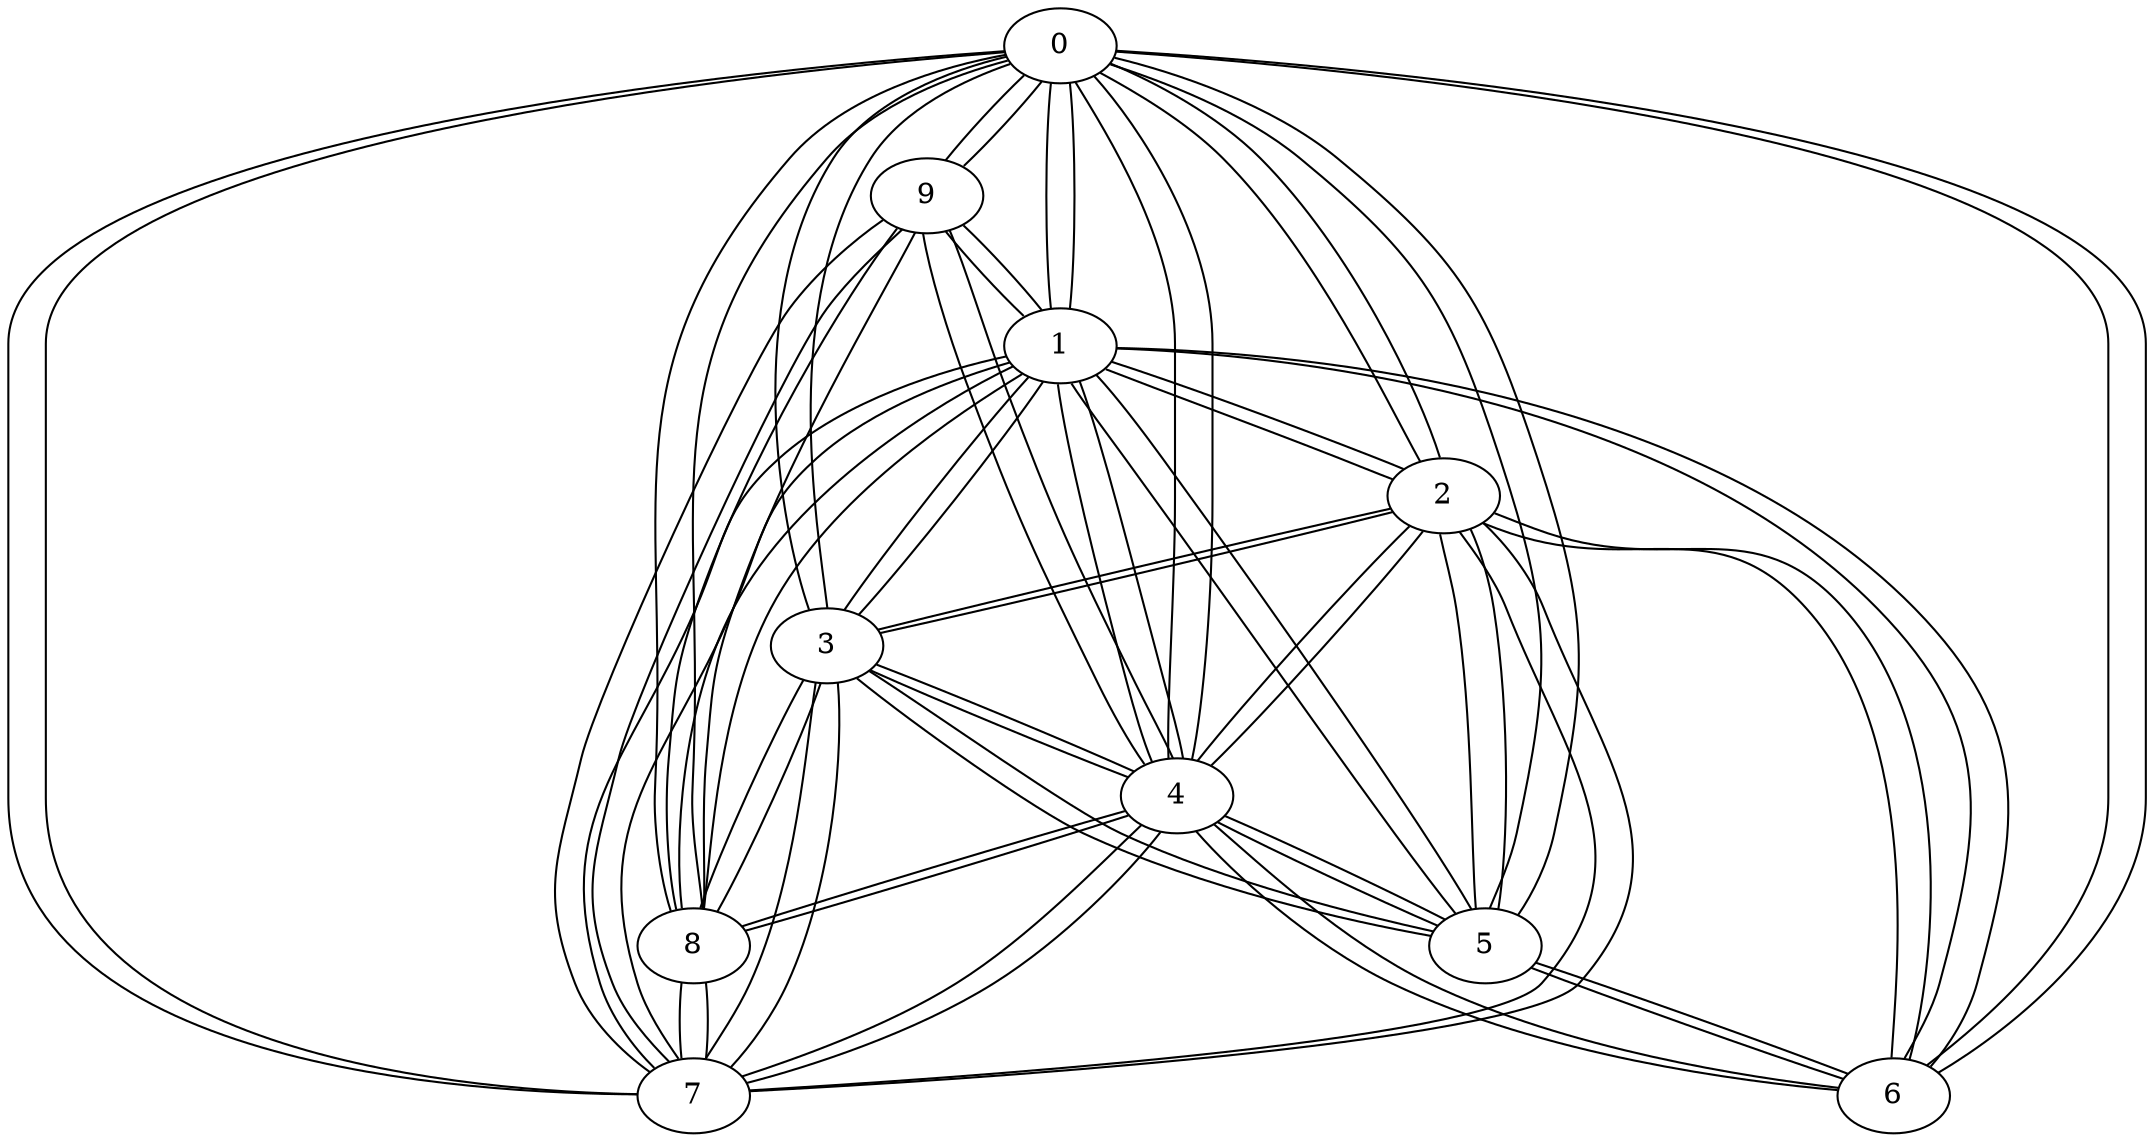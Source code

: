 graph scale_free_graph {
0 -- 9
0 -- 8
0 -- 7
0 -- 6
0 -- 5
0 -- 4
0 -- 3
0 -- 2
0 -- 1
1 -- 9
1 -- 8
1 -- 7
1 -- 6
1 -- 5
1 -- 4
1 -- 3
1 -- 2
1 -- 0
2 -- 7
2 -- 6
2 -- 5
2 -- 4
2 -- 3
2 -- 1
2 -- 0
3 -- 8
3 -- 7
3 -- 5
3 -- 4
3 -- 2
3 -- 1
3 -- 0
4 -- 9
4 -- 8
4 -- 7
4 -- 6
4 -- 5
4 -- 3
4 -- 2
4 -- 1
4 -- 0
5 -- 6
5 -- 4
5 -- 3
5 -- 2
5 -- 1
5 -- 0
6 -- 4
6 -- 5
6 -- 2
6 -- 1
6 -- 0
7 -- 9
7 -- 8
7 -- 4
7 -- 3
7 -- 1
7 -- 0
7 -- 2
8 -- 9
8 -- 4
8 -- 1
8 -- 0
8 -- 3
8 -- 7
9 -- 1
9 -- 8
9 -- 4
9 -- 0
9 -- 7
}